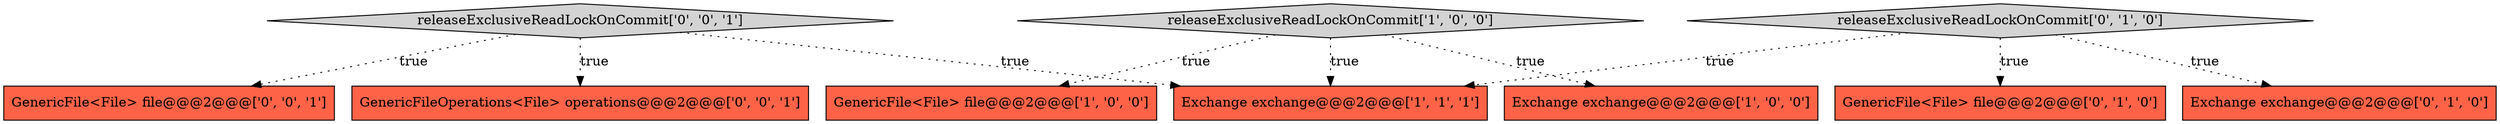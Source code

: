digraph {
7 [style = filled, label = "GenericFile<File> file@@@2@@@['0', '0', '1']", fillcolor = tomato, shape = box image = "AAA0AAABBB3BBB"];
8 [style = filled, label = "GenericFileOperations<File> operations@@@2@@@['0', '0', '1']", fillcolor = tomato, shape = box image = "AAA0AAABBB3BBB"];
1 [style = filled, label = "Exchange exchange@@@2@@@['1', '0', '0']", fillcolor = tomato, shape = box image = "AAA0AAABBB1BBB"];
3 [style = filled, label = "Exchange exchange@@@2@@@['1', '1', '1']", fillcolor = tomato, shape = box image = "AAA0AAABBB1BBB"];
2 [style = filled, label = "releaseExclusiveReadLockOnCommit['1', '0', '0']", fillcolor = lightgray, shape = diamond image = "AAA0AAABBB1BBB"];
4 [style = filled, label = "GenericFile<File> file@@@2@@@['0', '1', '0']", fillcolor = tomato, shape = box image = "AAA0AAABBB2BBB"];
9 [style = filled, label = "releaseExclusiveReadLockOnCommit['0', '0', '1']", fillcolor = lightgray, shape = diamond image = "AAA0AAABBB3BBB"];
6 [style = filled, label = "Exchange exchange@@@2@@@['0', '1', '0']", fillcolor = tomato, shape = box image = "AAA0AAABBB2BBB"];
5 [style = filled, label = "releaseExclusiveReadLockOnCommit['0', '1', '0']", fillcolor = lightgray, shape = diamond image = "AAA0AAABBB2BBB"];
0 [style = filled, label = "GenericFile<File> file@@@2@@@['1', '0', '0']", fillcolor = tomato, shape = box image = "AAA0AAABBB1BBB"];
2->1 [style = dotted, label="true"];
5->6 [style = dotted, label="true"];
9->3 [style = dotted, label="true"];
9->8 [style = dotted, label="true"];
2->0 [style = dotted, label="true"];
5->4 [style = dotted, label="true"];
2->3 [style = dotted, label="true"];
5->3 [style = dotted, label="true"];
9->7 [style = dotted, label="true"];
}
